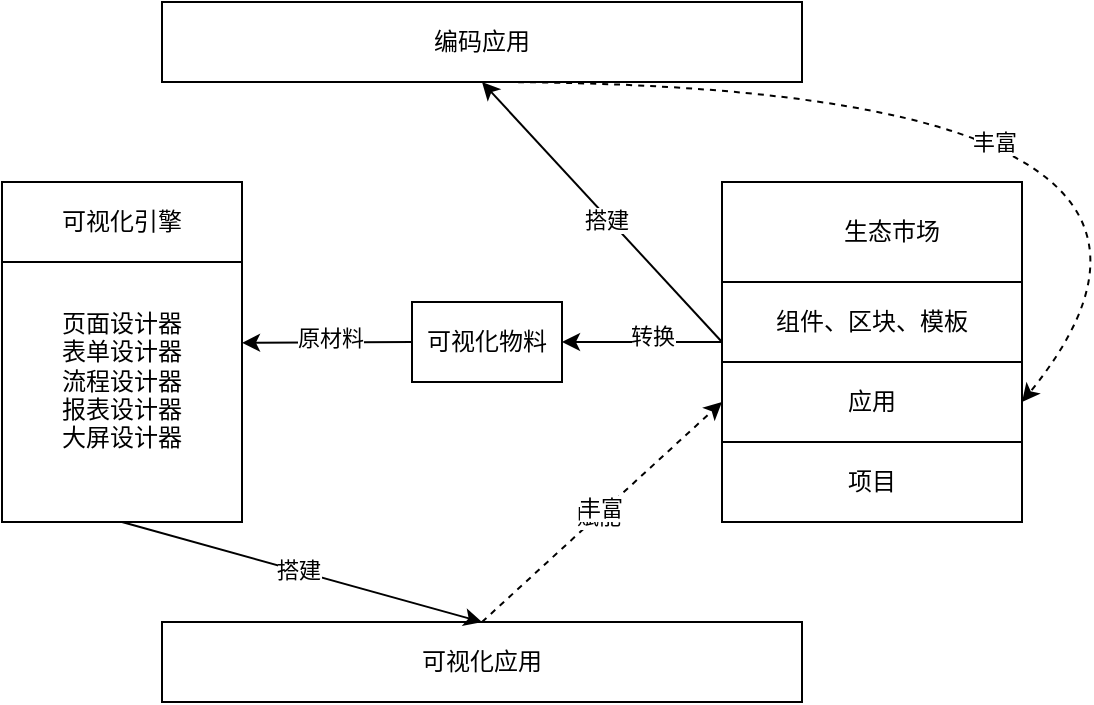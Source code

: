 <mxfile version="24.0.1" type="github">
  <diagram name="第 1 页" id="lzQdF8w5wXEc82dC6Tg3">
    <mxGraphModel dx="1049" dy="585" grid="1" gridSize="10" guides="1" tooltips="1" connect="1" arrows="1" fold="1" page="1" pageScale="1" pageWidth="827" pageHeight="1169" math="0" shadow="0">
      <root>
        <mxCell id="0" />
        <mxCell id="1" parent="0" />
        <mxCell id="aP5eUWCv9s_JMIvqQCnQ-2" value="" style="rounded=0;whiteSpace=wrap;html=1;" vertex="1" parent="1">
          <mxGeometry x="520" y="160" width="150" height="170" as="geometry" />
        </mxCell>
        <mxCell id="aP5eUWCv9s_JMIvqQCnQ-3" value="可视化物料" style="rounded=0;whiteSpace=wrap;html=1;" vertex="1" parent="1">
          <mxGeometry x="365" y="220" width="75" height="40" as="geometry" />
        </mxCell>
        <mxCell id="aP5eUWCv9s_JMIvqQCnQ-4" value="应用" style="rounded=0;whiteSpace=wrap;html=1;" vertex="1" parent="1">
          <mxGeometry x="520" y="250" width="150" height="40" as="geometry" />
        </mxCell>
        <mxCell id="aP5eUWCv9s_JMIvqQCnQ-5" value="项目" style="rounded=0;whiteSpace=wrap;html=1;" vertex="1" parent="1">
          <mxGeometry x="520" y="290" width="150" height="40" as="geometry" />
        </mxCell>
        <mxCell id="aP5eUWCv9s_JMIvqQCnQ-6" value="组件、区块、模板" style="rounded=0;whiteSpace=wrap;html=1;" vertex="1" parent="1">
          <mxGeometry x="520" y="210" width="150" height="40" as="geometry" />
        </mxCell>
        <mxCell id="aP5eUWCv9s_JMIvqQCnQ-8" value="&lt;div&gt;&lt;br&gt;&lt;/div&gt;&lt;div&gt;&lt;br&gt;&lt;/div&gt;页面设计器&lt;div&gt;表单设计器&lt;/div&gt;&lt;div&gt;流程设计器&lt;/div&gt;&lt;div&gt;报表设计器&lt;/div&gt;&lt;div&gt;大屏设计器&lt;/div&gt;" style="rounded=0;whiteSpace=wrap;html=1;" vertex="1" parent="1">
          <mxGeometry x="160" y="160" width="120" height="170" as="geometry" />
        </mxCell>
        <mxCell id="aP5eUWCv9s_JMIvqQCnQ-9" value="可视化应用" style="rounded=0;whiteSpace=wrap;html=1;" vertex="1" parent="1">
          <mxGeometry x="240" y="380" width="320" height="40" as="geometry" />
        </mxCell>
        <mxCell id="aP5eUWCv9s_JMIvqQCnQ-12" value="" style="endArrow=classic;html=1;rounded=0;entryX=1;entryY=0.5;entryDx=0;entryDy=0;" edge="1" parent="1" target="aP5eUWCv9s_JMIvqQCnQ-3">
          <mxGeometry width="50" height="50" relative="1" as="geometry">
            <mxPoint x="520" y="240" as="sourcePoint" />
            <mxPoint x="570" y="190" as="targetPoint" />
          </mxGeometry>
        </mxCell>
        <mxCell id="aP5eUWCv9s_JMIvqQCnQ-13" value="转换" style="edgeLabel;html=1;align=center;verticalAlign=middle;resizable=0;points=[];" vertex="1" connectable="0" parent="aP5eUWCv9s_JMIvqQCnQ-12">
          <mxGeometry x="-0.111" y="-3" relative="1" as="geometry">
            <mxPoint as="offset" />
          </mxGeometry>
        </mxCell>
        <mxCell id="aP5eUWCv9s_JMIvqQCnQ-14" value="" style="endArrow=classic;html=1;rounded=0;exitX=0;exitY=0.5;exitDx=0;exitDy=0;entryX=1;entryY=0.473;entryDx=0;entryDy=0;entryPerimeter=0;" edge="1" parent="1" source="aP5eUWCv9s_JMIvqQCnQ-3" target="aP5eUWCv9s_JMIvqQCnQ-8">
          <mxGeometry width="50" height="50" relative="1" as="geometry">
            <mxPoint x="470" y="280" as="sourcePoint" />
            <mxPoint x="520" y="230" as="targetPoint" />
          </mxGeometry>
        </mxCell>
        <mxCell id="aP5eUWCv9s_JMIvqQCnQ-15" value="原材料" style="edgeLabel;html=1;align=center;verticalAlign=middle;resizable=0;points=[];" vertex="1" connectable="0" parent="aP5eUWCv9s_JMIvqQCnQ-14">
          <mxGeometry x="-0.028" y="-2" relative="1" as="geometry">
            <mxPoint as="offset" />
          </mxGeometry>
        </mxCell>
        <mxCell id="aP5eUWCv9s_JMIvqQCnQ-16" value="" style="endArrow=classic;html=1;rounded=0;exitX=0.5;exitY=1;exitDx=0;exitDy=0;entryX=0.5;entryY=0;entryDx=0;entryDy=0;" edge="1" parent="1" source="aP5eUWCv9s_JMIvqQCnQ-8" target="aP5eUWCv9s_JMIvqQCnQ-9">
          <mxGeometry width="50" height="50" relative="1" as="geometry">
            <mxPoint x="370" y="350" as="sourcePoint" />
            <mxPoint x="420" y="300" as="targetPoint" />
          </mxGeometry>
        </mxCell>
        <mxCell id="aP5eUWCv9s_JMIvqQCnQ-18" value="搭建" style="edgeLabel;html=1;align=center;verticalAlign=middle;resizable=0;points=[];" vertex="1" connectable="0" parent="aP5eUWCv9s_JMIvqQCnQ-16">
          <mxGeometry x="-0.031" y="1" relative="1" as="geometry">
            <mxPoint as="offset" />
          </mxGeometry>
        </mxCell>
        <mxCell id="aP5eUWCv9s_JMIvqQCnQ-17" value="" style="endArrow=classic;html=1;rounded=0;entryX=0;entryY=0.5;entryDx=0;entryDy=0;exitX=0.5;exitY=0;exitDx=0;exitDy=0;dashed=1;" edge="1" parent="1" source="aP5eUWCv9s_JMIvqQCnQ-9" target="aP5eUWCv9s_JMIvqQCnQ-4">
          <mxGeometry width="50" height="50" relative="1" as="geometry">
            <mxPoint x="220" y="340" as="sourcePoint" />
            <mxPoint x="435" y="400" as="targetPoint" />
          </mxGeometry>
        </mxCell>
        <mxCell id="aP5eUWCv9s_JMIvqQCnQ-19" value="赋能" style="edgeLabel;html=1;align=center;verticalAlign=middle;resizable=0;points=[];" vertex="1" connectable="0" parent="aP5eUWCv9s_JMIvqQCnQ-17">
          <mxGeometry x="-0.032" relative="1" as="geometry">
            <mxPoint as="offset" />
          </mxGeometry>
        </mxCell>
        <mxCell id="aP5eUWCv9s_JMIvqQCnQ-20" value="丰富" style="edgeLabel;html=1;align=center;verticalAlign=middle;resizable=0;points=[];" vertex="1" connectable="0" parent="aP5eUWCv9s_JMIvqQCnQ-17">
          <mxGeometry x="0.01" y="2" relative="1" as="geometry">
            <mxPoint as="offset" />
          </mxGeometry>
        </mxCell>
        <mxCell id="aP5eUWCv9s_JMIvqQCnQ-21" value="可视化引擎" style="rounded=0;whiteSpace=wrap;html=1;" vertex="1" parent="1">
          <mxGeometry x="160" y="160" width="120" height="40" as="geometry" />
        </mxCell>
        <mxCell id="aP5eUWCv9s_JMIvqQCnQ-24" value="生态市场" style="text;html=1;align=center;verticalAlign=middle;whiteSpace=wrap;rounded=0;" vertex="1" parent="1">
          <mxGeometry x="575" y="170" width="60" height="30" as="geometry" />
        </mxCell>
        <mxCell id="aP5eUWCv9s_JMIvqQCnQ-25" value="编码应用" style="rounded=0;whiteSpace=wrap;html=1;" vertex="1" parent="1">
          <mxGeometry x="240" y="70" width="320" height="40" as="geometry" />
        </mxCell>
        <mxCell id="aP5eUWCv9s_JMIvqQCnQ-29" value="" style="endArrow=classic;html=1;rounded=0;entryX=0.5;entryY=1;entryDx=0;entryDy=0;" edge="1" parent="1" target="aP5eUWCv9s_JMIvqQCnQ-25">
          <mxGeometry width="50" height="50" relative="1" as="geometry">
            <mxPoint x="520" y="240" as="sourcePoint" />
            <mxPoint x="350" y="240" as="targetPoint" />
          </mxGeometry>
        </mxCell>
        <mxCell id="aP5eUWCv9s_JMIvqQCnQ-30" value="搭建" style="edgeLabel;html=1;align=center;verticalAlign=middle;resizable=0;points=[];" vertex="1" connectable="0" parent="aP5eUWCv9s_JMIvqQCnQ-29">
          <mxGeometry x="-0.053" relative="1" as="geometry">
            <mxPoint x="-1" as="offset" />
          </mxGeometry>
        </mxCell>
        <mxCell id="aP5eUWCv9s_JMIvqQCnQ-32" value="" style="endArrow=classic;html=1;rounded=0;exitX=0.5;exitY=1;exitDx=0;exitDy=0;entryX=1;entryY=0.5;entryDx=0;entryDy=0;curved=1;dashed=1;" edge="1" parent="1" source="aP5eUWCv9s_JMIvqQCnQ-25" target="aP5eUWCv9s_JMIvqQCnQ-4">
          <mxGeometry width="50" height="50" relative="1" as="geometry">
            <mxPoint x="300" y="290" as="sourcePoint" />
            <mxPoint x="350" y="240" as="targetPoint" />
            <Array as="points">
              <mxPoint x="800" y="110" />
            </Array>
          </mxGeometry>
        </mxCell>
        <mxCell id="aP5eUWCv9s_JMIvqQCnQ-34" value="丰富" style="edgeLabel;html=1;align=center;verticalAlign=middle;resizable=0;points=[];" vertex="1" connectable="0" parent="aP5eUWCv9s_JMIvqQCnQ-32">
          <mxGeometry x="-0.157" y="-30" relative="1" as="geometry">
            <mxPoint as="offset" />
          </mxGeometry>
        </mxCell>
      </root>
    </mxGraphModel>
  </diagram>
</mxfile>

